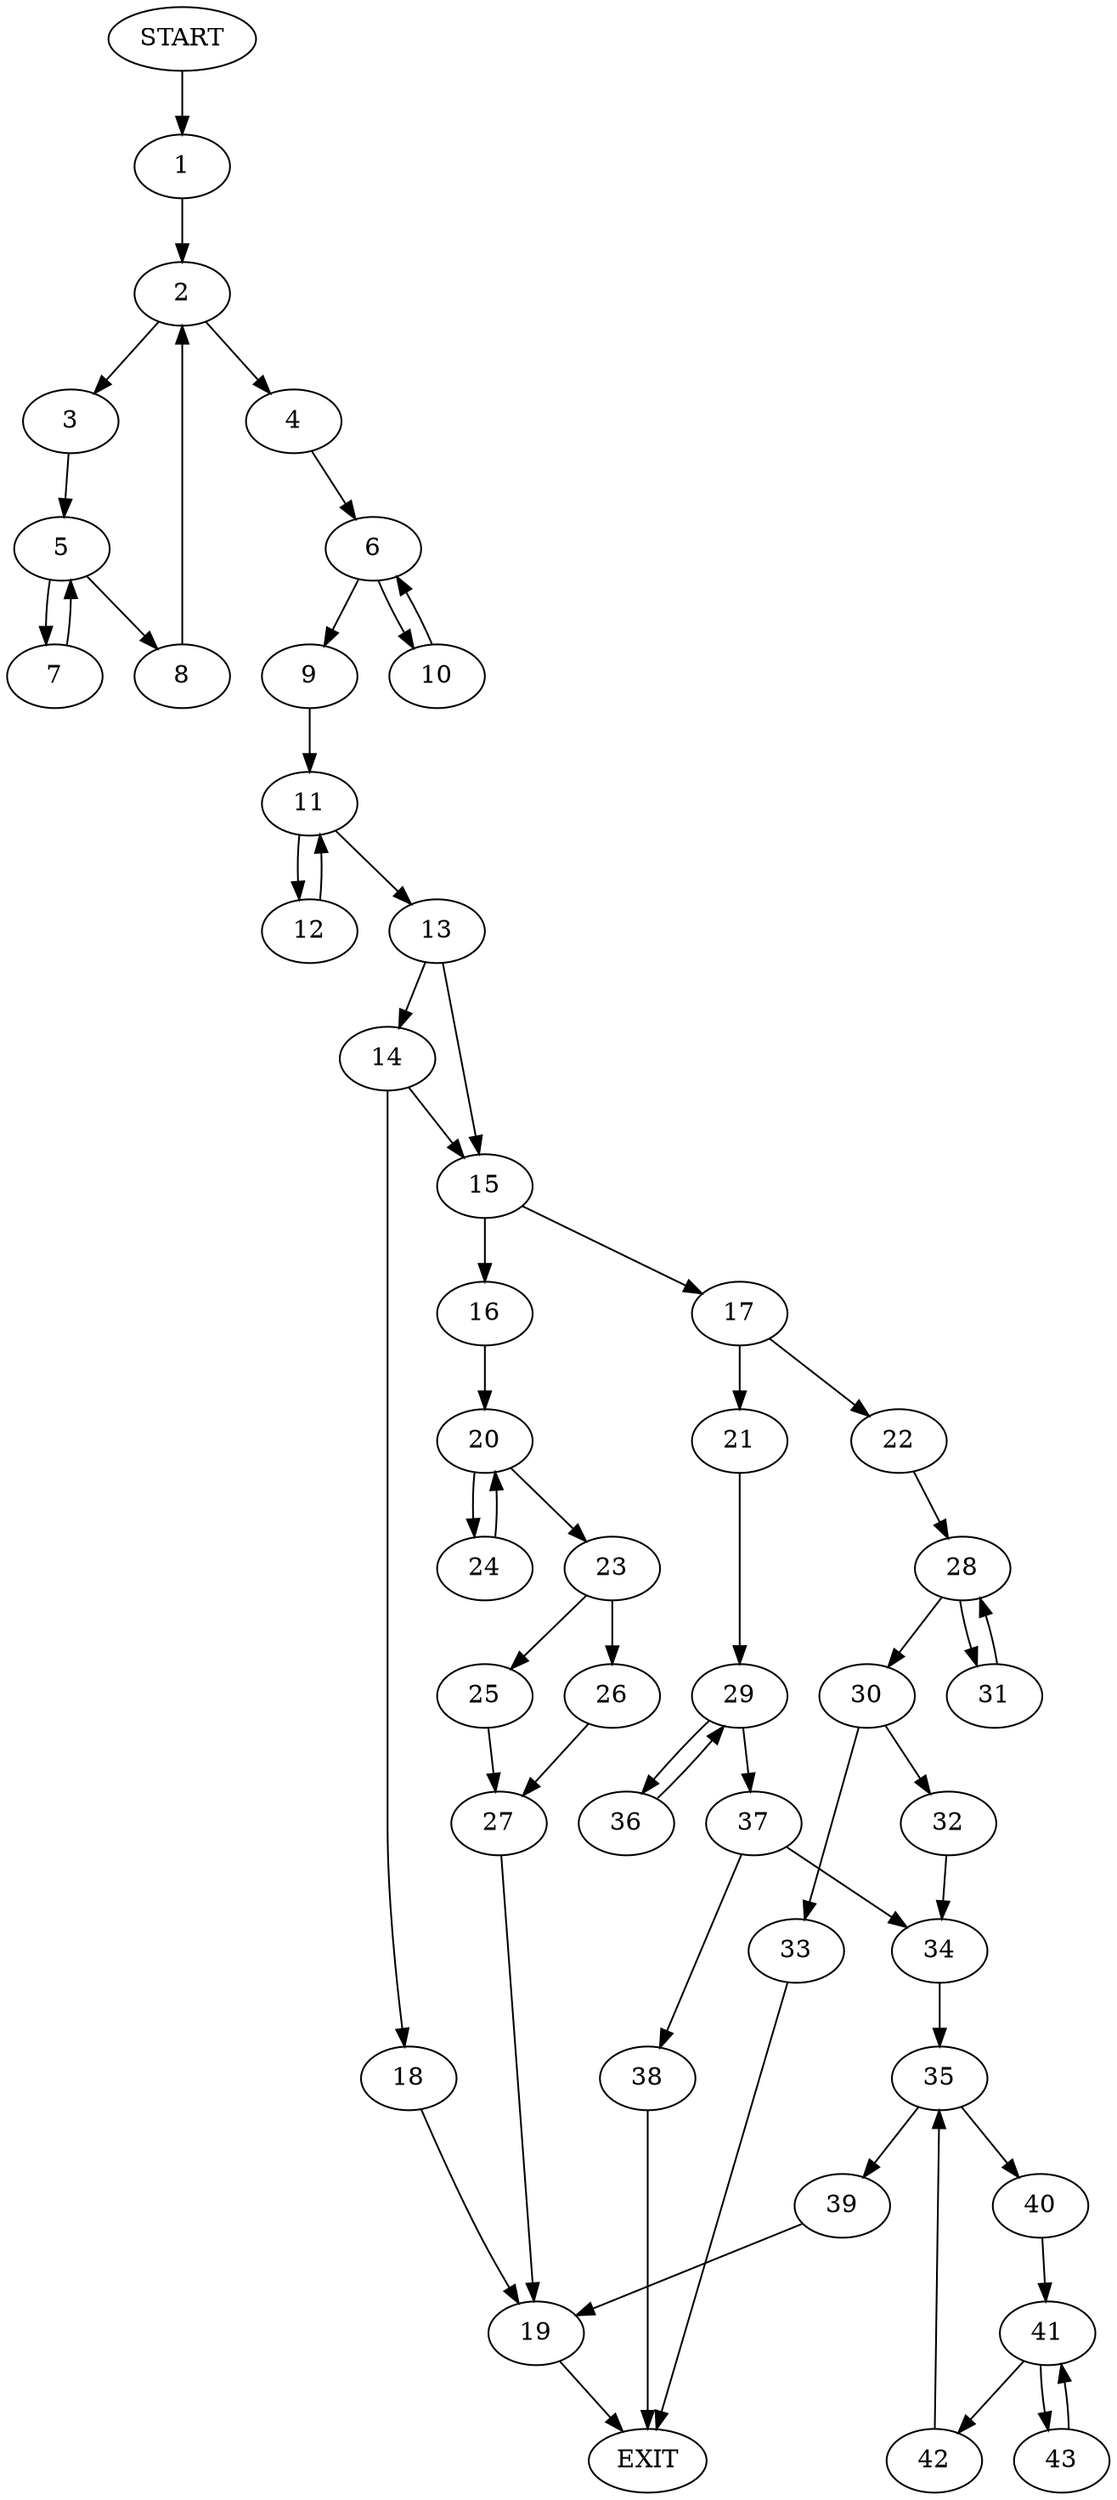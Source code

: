digraph {
0 [label="START"]
44 [label="EXIT"]
0 -> 1
1 -> 2
2 -> 3
2 -> 4
3 -> 5
4 -> 6
5 -> 7
5 -> 8
7 -> 5
8 -> 2
6 -> 9
6 -> 10
9 -> 11
10 -> 6
11 -> 12
11 -> 13
12 -> 11
13 -> 14
13 -> 15
15 -> 16
15 -> 17
14 -> 18
14 -> 15
18 -> 19
19 -> 44
16 -> 20
17 -> 21
17 -> 22
20 -> 23
20 -> 24
24 -> 20
23 -> 25
23 -> 26
25 -> 27
26 -> 27
27 -> 19
22 -> 28
21 -> 29
28 -> 30
28 -> 31
30 -> 32
30 -> 33
31 -> 28
32 -> 34
33 -> 44
34 -> 35
29 -> 36
29 -> 37
36 -> 29
37 -> 38
37 -> 34
38 -> 44
35 -> 39
35 -> 40
40 -> 41
39 -> 19
41 -> 42
41 -> 43
42 -> 35
43 -> 41
}
